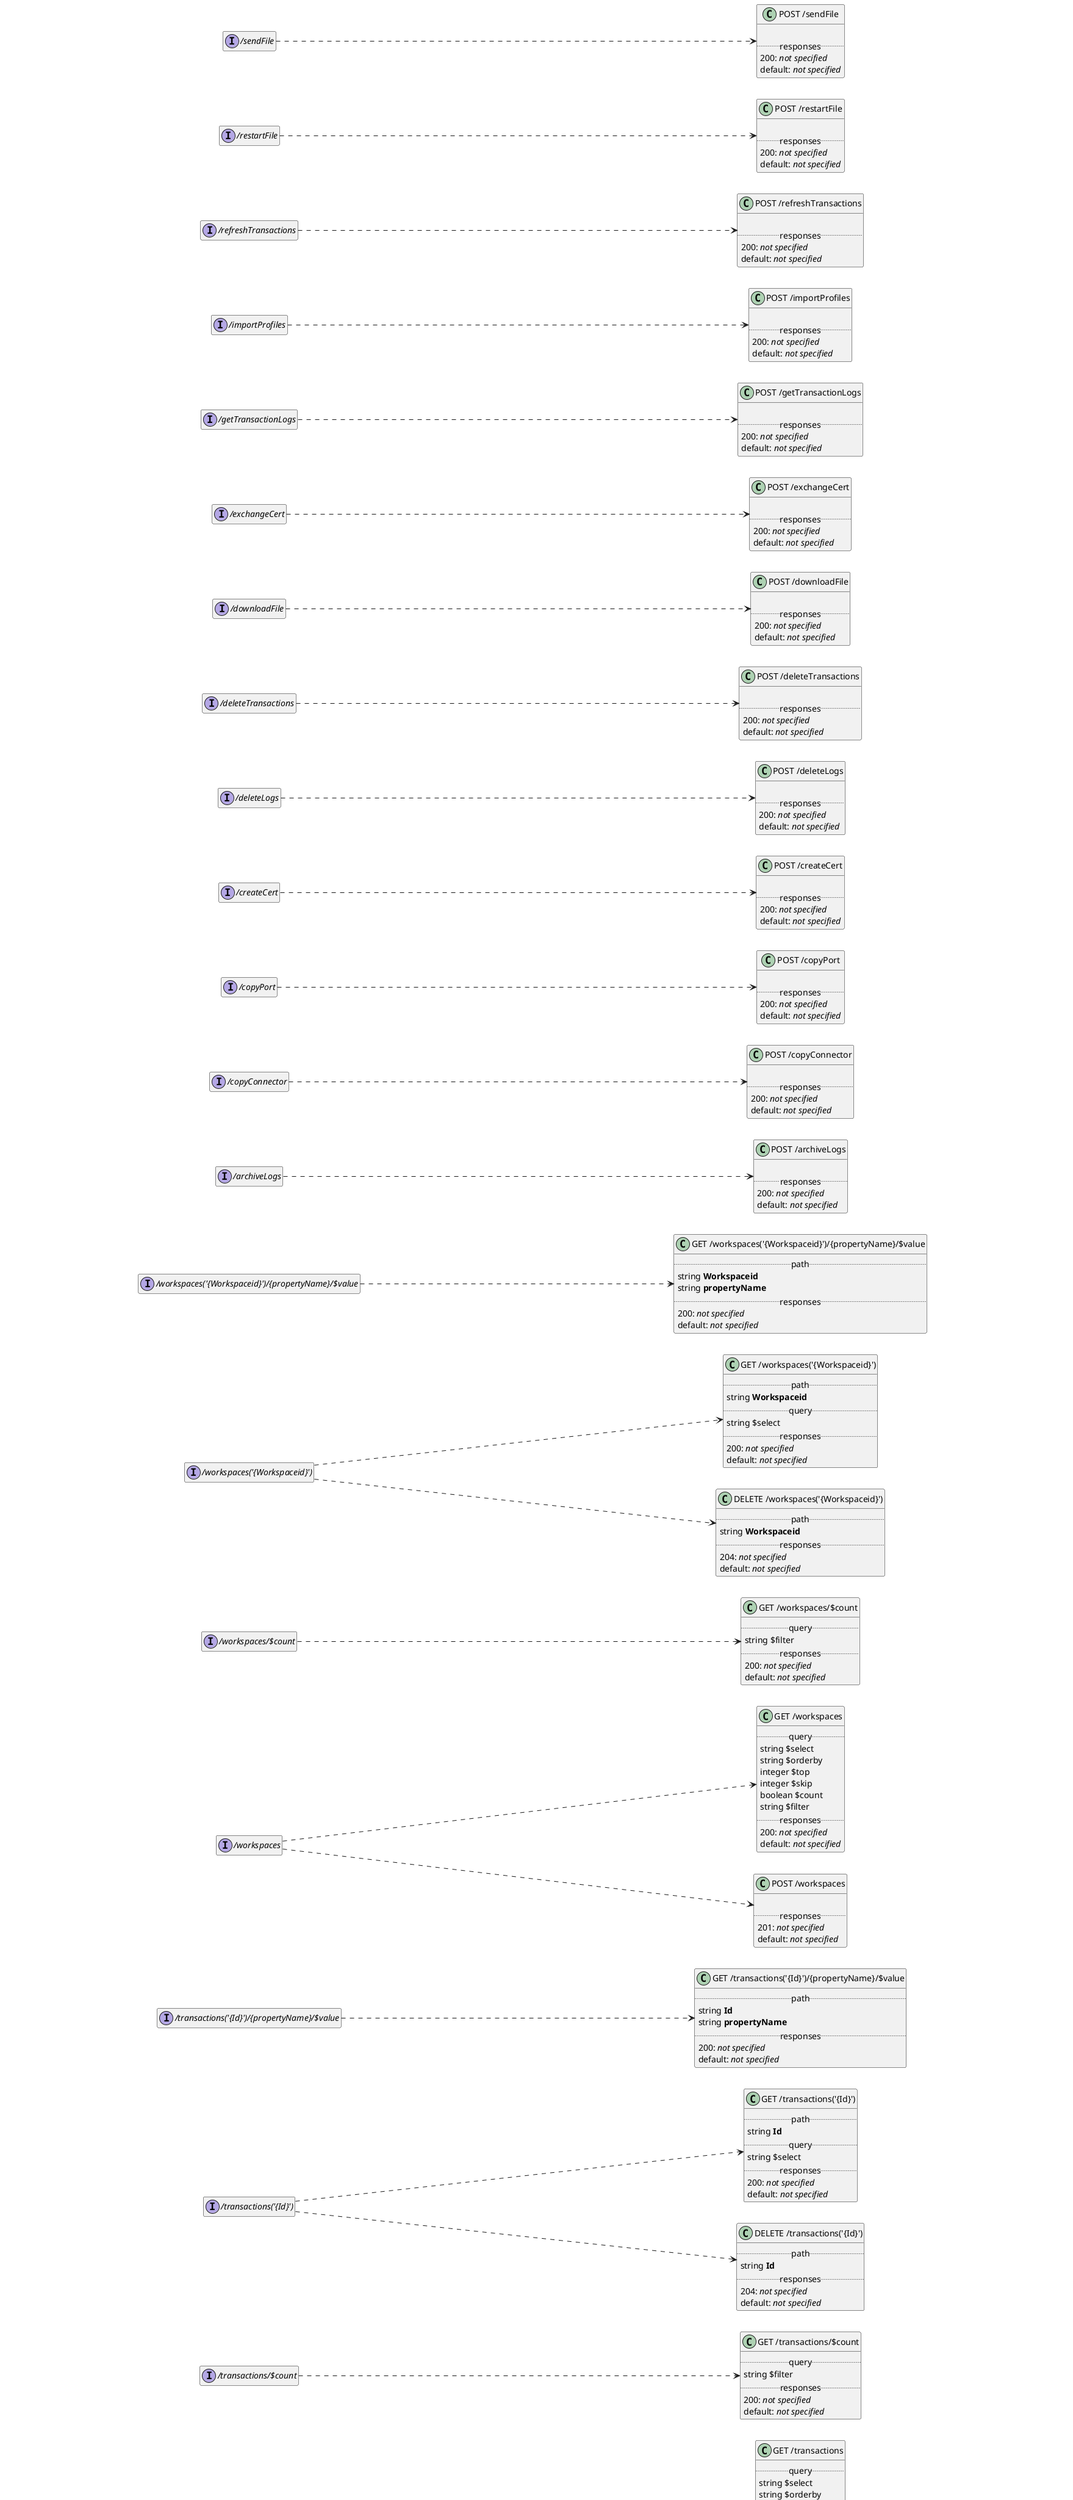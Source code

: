 @startuml
left to right direction
hide empty members
set namespaceSeparator none

interface "/certificates" {
}

class "GET /certificates" {
.. query ..
{field} string $select
{field} string $orderby
{field} integer $top
{field} integer $skip
{field} boolean $count
{field} string $filter
.. responses ..
200: {field} <i>not specified</i> 
default: {field} <i>not specified</i> 
}



class "POST /certificates" {

.. responses ..
201: {field} <i>not specified</i> 
default: {field} <i>not specified</i> 
}



"/certificates" ..> "GET /certificates"
"/certificates" ..> "POST /certificates"



interface "/certificates/$count" {
}

class "GET /certificates/$count" {
.. query ..
{field} string $filter
.. responses ..
200: {field} <i>not specified</i> 
default: {field} <i>not specified</i> 
}



"/certificates/$count" ..> "GET /certificates/$count"



interface "/certificates('{Name}')" {
}

class "GET /certificates('{Name}')" {
.. path ..
{field} string <b>Name</b>
.. query ..
{field} string $select
.. responses ..
200: {field} <i>not specified</i> 
default: {field} <i>not specified</i> 
}



class "DELETE /certificates('{Name}')" {
.. path ..
{field} string <b>Name</b>
.. responses ..
204: {field} <i>not specified</i> 
default: {field} <i>not specified</i> 
}



"/certificates('{Name}')" ..> "DELETE /certificates('{Name}')"
"/certificates('{Name}')" ..> "GET /certificates('{Name}')"



interface "/certificates('{Name}')/{propertyName}/$value" {
}

class "GET /certificates('{Name}')/{propertyName}/$value" {
.. path ..
{field} string <b>Name</b>
{field} string <b>propertyName</b>
.. responses ..
200: {field} <i>not specified</i> 
default: {field} <i>not specified</i> 
}



"/certificates('{Name}')/{propertyName}/$value" ..> "GET /certificates('{Name}')/{propertyName}/$value"



interface "/connectors" {
}

class "GET /connectors" {
.. query ..
{field} string $select
{field} string $orderby
{field} integer $top
{field} integer $skip
{field} boolean $count
{field} string $filter
.. responses ..
200: {field} <i>not specified</i> 
default: {field} <i>not specified</i> 
}



class "POST /connectors" {

.. responses ..
201: {field} <i>not specified</i> 
default: {field} <i>not specified</i> 
}



"/connectors" ..> "GET /connectors"
"/connectors" ..> "POST /connectors"



interface "/connectors/$count" {
}

class "GET /connectors/$count" {
.. query ..
{field} string $filter
.. responses ..
200: {field} <i>not specified</i> 
default: {field} <i>not specified</i> 
}



"/connectors/$count" ..> "GET /connectors/$count"



interface "/connectors('{ConnectorId}')" {
}

class "GET /connectors('{ConnectorId}')" {
.. path ..
{field} string <b>ConnectorId</b>
.. query ..
{field} string $select
.. responses ..
200: {field} <i>not specified</i> 
default: {field} <i>not specified</i> 
}



class "PUT /connectors('{ConnectorId}')" {
.. path ..
{field} string <b>ConnectorId</b>
.. responses ..
200: {field} <i>not specified</i> 
204: {field} <i>not specified</i> 
default: {field} <i>not specified</i> 
}



class "DELETE /connectors('{ConnectorId}')" {
.. path ..
{field} string <b>ConnectorId</b>
.. responses ..
204: {field} <i>not specified</i> 
default: {field} <i>not specified</i> 
}



"/connectors('{ConnectorId}')" ..> "DELETE /connectors('{ConnectorId}')"
"/connectors('{ConnectorId}')" ..> "GET /connectors('{ConnectorId}')"
"/connectors('{ConnectorId}')" ..> "PUT /connectors('{ConnectorId}')"



interface "/connectors('{ConnectorId}')/{propertyName}/$value" {
}

class "GET /connectors('{ConnectorId}')/{propertyName}/$value" {
.. path ..
{field} string <b>ConnectorId</b>
{field} string <b>propertyName</b>
.. responses ..
200: {field} <i>not specified</i> 
default: {field} <i>not specified</i> 
}



"/connectors('{ConnectorId}')/{propertyName}/$value" ..> "GET /connectors('{ConnectorId}')/{propertyName}/$value"



interface "/files" {
}

class "GET /files" {
.. query ..
{field} string $select
{field} string $orderby
{field} integer $top
{field} integer $skip
{field} boolean $count
{field} string $filter
.. responses ..
200: {field} <i>not specified</i> 
default: {field} <i>not specified</i> 
}



class "POST /files" {

.. responses ..
201: {field} <i>not specified</i> 
default: {field} <i>not specified</i> 
}



"/files" ..> "GET /files"
"/files" ..> "POST /files"



interface "/files/$count" {
}

class "GET /files/$count" {
.. query ..
{field} string $filter
.. responses ..
200: {field} <i>not specified</i> 
default: {field} <i>not specified</i> 
}



"/files/$count" ..> "GET /files/$count"



interface "/files(ConnectorId='{ConnectorId}',Folder='{Folder}',Filename='{Filename}',MessageId='{MessageId}')" {
}

class "GET /files(ConnectorId='{ConnectorId}',Folder='{Folder}',Filename='{Filename}',MessageId='{MessageId}')" {
.. path ..
{field} string <b>ConnectorId</b>
{field} string <b>Folder</b>
{field} string <b>Filename</b>
{field} string <b>MessageId</b>
.. query ..
{field} string $select
.. responses ..
200: {field} <i>not specified</i> 
default: {field} <i>not specified</i> 
}



class "PUT /files(ConnectorId='{ConnectorId}',Folder='{Folder}',Filename='{Filename}',MessageId='{MessageId}')" {
.. path ..
{field} string <b>ConnectorId</b>
{field} string <b>Folder</b>
{field} string <b>Filename</b>
{field} string <b>MessageId</b>
.. responses ..
200: {field} <i>not specified</i> 
204: {field} <i>not specified</i> 
default: {field} <i>not specified</i> 
}



class "DELETE /files(ConnectorId='{ConnectorId}',Folder='{Folder}',Filename='{Filename}',MessageId='{MessageId}')" {
.. path ..
{field} string <b>ConnectorId</b>
{field} string <b>Folder</b>
{field} string <b>Filename</b>
{field} string <b>MessageId</b>
.. responses ..
204: {field} <i>not specified</i> 
default: {field} <i>not specified</i> 
}



"/files(ConnectorId='{ConnectorId}',Folder='{Folder}',Filename='{Filename}',MessageId='{MessageId}')" ..> "DELETE /files(ConnectorId='{ConnectorId}',Folder='{Folder}',Filename='{Filename}',MessageId='{MessageId}')"
"/files(ConnectorId='{ConnectorId}',Folder='{Folder}',Filename='{Filename}',MessageId='{MessageId}')" ..> "GET /files(ConnectorId='{ConnectorId}',Folder='{Folder}',Filename='{Filename}',MessageId='{MessageId}')"
"/files(ConnectorId='{ConnectorId}',Folder='{Folder}',Filename='{Filename}',MessageId='{MessageId}')" ..> "PUT /files(ConnectorId='{ConnectorId}',Folder='{Folder}',Filename='{Filename}',MessageId='{MessageId}')"



interface "/files(ConnectorId='{ConnectorId}',Folder='{Folder}',Filename='{Filename}',MessageId='{MessageId}')/{propertyName}/$value" {
}

class "GET /files(ConnectorId='{ConnectorId}',Folder='{Folder}',Filename='{Filename}',MessageId='{MessageId}')/{propertyName}/$value" {
.. path ..
{field} string <b>ConnectorId</b>
{field} string <b>Folder</b>
{field} string <b>Filename</b>
{field} string <b>MessageId</b>
{field} string <b>propertyName</b>
.. responses ..
200: {field} <i>not specified</i> 
default: {field} <i>not specified</i> 
}



"/files(ConnectorId='{ConnectorId}',Folder='{Folder}',Filename='{Filename}',MessageId='{MessageId}')/{propertyName}/$value" ..> "GET /files(ConnectorId='{ConnectorId}',Folder='{Folder}',Filename='{Filename}',MessageId='{MessageId}')/{propertyName}/$value"



interface "/logs" {
}

class "GET /logs" {
.. query ..
{field} string $select
{field} string $orderby
{field} integer $top
{field} integer $skip
{field} boolean $count
{field} string $filter
.. responses ..
200: {field} <i>not specified</i> 
default: {field} <i>not specified</i> 
}



"/logs" ..> "GET /logs"



interface "/logs/$count" {
}

class "GET /logs/$count" {
.. query ..
{field} string $filter
.. responses ..
200: {field} <i>not specified</i> 
default: {field} <i>not specified</i> 
}



"/logs/$count" ..> "GET /logs/$count"



interface "/logs('{Id}')" {
}

class "GET /logs('{Id}')" {
.. path ..
{field} string <b>Id</b>
.. query ..
{field} string $select
.. responses ..
200: {field} <i>not specified</i> 
default: {field} <i>not specified</i> 
}



"/logs('{Id}')" ..> "GET /logs('{Id}')"



interface "/logs('{Id}')/{propertyName}/$value" {
}

class "GET /logs('{Id}')/{propertyName}/$value" {
.. path ..
{field} string <b>Id</b>
{field} string <b>propertyName</b>
.. responses ..
200: {field} <i>not specified</i> 
default: {field} <i>not specified</i> 
}



"/logs('{Id}')/{propertyName}/$value" ..> "GET /logs('{Id}')/{propertyName}/$value"



interface "/ports" {
}

class "GET /ports" {
.. query ..
{field} string $select
{field} string $orderby
{field} integer $top
{field} integer $skip
{field} boolean $count
{field} string $filter
.. responses ..
200: {field} <i>not specified</i> 
default: {field} <i>not specified</i> 
}



class "POST /ports" {

.. responses ..
201: {field} <i>not specified</i> 
default: {field} <i>not specified</i> 
}



"/ports" ..> "GET /ports"
"/ports" ..> "POST /ports"



interface "/ports/$count" {
}

class "GET /ports/$count" {
.. query ..
{field} string $filter
.. responses ..
200: {field} <i>not specified</i> 
default: {field} <i>not specified</i> 
}



"/ports/$count" ..> "GET /ports/$count"



interface "/ports('{PortId}')" {
}

class "GET /ports('{PortId}')" {
.. path ..
{field} string <b>PortId</b>
.. query ..
{field} string $select
.. responses ..
200: {field} <i>not specified</i> 
default: {field} <i>not specified</i> 
}



class "PUT /ports('{PortId}')" {
.. path ..
{field} string <b>PortId</b>
.. responses ..
200: {field} <i>not specified</i> 
204: {field} <i>not specified</i> 
default: {field} <i>not specified</i> 
}



class "DELETE /ports('{PortId}')" {
.. path ..
{field} string <b>PortId</b>
.. responses ..
204: {field} <i>not specified</i> 
default: {field} <i>not specified</i> 
}



"/ports('{PortId}')" ..> "DELETE /ports('{PortId}')"
"/ports('{PortId}')" ..> "GET /ports('{PortId}')"
"/ports('{PortId}')" ..> "PUT /ports('{PortId}')"



interface "/ports('{PortId}')/{propertyName}/$value" {
}

class "GET /ports('{PortId}')/{propertyName}/$value" {
.. path ..
{field} string <b>PortId</b>
{field} string <b>propertyName</b>
.. responses ..
200: {field} <i>not specified</i> 
default: {field} <i>not specified</i> 
}



"/ports('{PortId}')/{propertyName}/$value" ..> "GET /ports('{PortId}')/{propertyName}/$value"



interface "/profile" {
}

class "GET /profile" {
.. query ..
{field} string $select
{field} string $orderby
{field} integer $top
{field} integer $skip
{field} boolean $count
{field} string $filter
.. responses ..
200: {field} <i>not specified</i> 
default: {field} <i>not specified</i> 
}



class "PUT /profile" {

.. responses ..
204: {field} <i>not specified</i> 
default: {field} <i>not specified</i> 
}



"/profile" ..> "GET /profile"
"/profile" ..> "PUT /profile"



interface "/profile/$count" {
}

class "GET /profile/$count" {
.. query ..
{field} string $filter
.. responses ..
200: {field} <i>not specified</i> 
default: {field} <i>not specified</i> 
}



"/profile/$count" ..> "GET /profile/$count"



interface "/requests" {
}

class "GET /requests" {
.. query ..
{field} string $select
{field} string $orderby
{field} integer $top
{field} integer $skip
{field} boolean $count
{field} string $filter
.. responses ..
200: {field} <i>not specified</i> 
default: {field} <i>not specified</i> 
}



"/requests" ..> "GET /requests"



interface "/requests/$count" {
}

class "GET /requests/$count" {
.. query ..
{field} string $filter
.. responses ..
200: {field} <i>not specified</i> 
default: {field} <i>not specified</i> 
}



"/requests/$count" ..> "GET /requests/$count"



interface "/requests('{Id}')" {
}

class "GET /requests('{Id}')" {
.. path ..
{field} string <b>Id</b>
.. query ..
{field} string $select
.. responses ..
200: {field} <i>not specified</i> 
default: {field} <i>not specified</i> 
}



"/requests('{Id}')" ..> "GET /requests('{Id}')"



interface "/requests('{Id}')/{propertyName}/$value" {
}

class "GET /requests('{Id}')/{propertyName}/$value" {
.. path ..
{field} string <b>Id</b>
{field} string <b>propertyName</b>
.. responses ..
200: {field} <i>not specified</i> 
default: {field} <i>not specified</i> 
}



"/requests('{Id}')/{propertyName}/$value" ..> "GET /requests('{Id}')/{propertyName}/$value"



interface "/transactions" {
}

class "GET /transactions" {
.. query ..
{field} string $select
{field} string $orderby
{field} integer $top
{field} integer $skip
{field} boolean $count
{field} string $filter
.. responses ..
200: {field} <i>not specified</i> 
default: {field} <i>not specified</i> 
}



"/transactions" ..> "GET /transactions"



interface "/transactions/$count" {
}

class "GET /transactions/$count" {
.. query ..
{field} string $filter
.. responses ..
200: {field} <i>not specified</i> 
default: {field} <i>not specified</i> 
}



"/transactions/$count" ..> "GET /transactions/$count"



interface "/transactions('{Id}')" {
}

class "GET /transactions('{Id}')" {
.. path ..
{field} string <b>Id</b>
.. query ..
{field} string $select
.. responses ..
200: {field} <i>not specified</i> 
default: {field} <i>not specified</i> 
}



class "DELETE /transactions('{Id}')" {
.. path ..
{field} string <b>Id</b>
.. responses ..
204: {field} <i>not specified</i> 
default: {field} <i>not specified</i> 
}



"/transactions('{Id}')" ..> "DELETE /transactions('{Id}')"
"/transactions('{Id}')" ..> "GET /transactions('{Id}')"



interface "/transactions('{Id}')/{propertyName}/$value" {
}

class "GET /transactions('{Id}')/{propertyName}/$value" {
.. path ..
{field} string <b>Id</b>
{field} string <b>propertyName</b>
.. responses ..
200: {field} <i>not specified</i> 
default: {field} <i>not specified</i> 
}



"/transactions('{Id}')/{propertyName}/$value" ..> "GET /transactions('{Id}')/{propertyName}/$value"



interface "/workspaces" {
}

class "GET /workspaces" {
.. query ..
{field} string $select
{field} string $orderby
{field} integer $top
{field} integer $skip
{field} boolean $count
{field} string $filter
.. responses ..
200: {field} <i>not specified</i> 
default: {field} <i>not specified</i> 
}



class "POST /workspaces" {

.. responses ..
201: {field} <i>not specified</i> 
default: {field} <i>not specified</i> 
}



"/workspaces" ..> "GET /workspaces"
"/workspaces" ..> "POST /workspaces"



interface "/workspaces/$count" {
}

class "GET /workspaces/$count" {
.. query ..
{field} string $filter
.. responses ..
200: {field} <i>not specified</i> 
default: {field} <i>not specified</i> 
}



"/workspaces/$count" ..> "GET /workspaces/$count"



interface "/workspaces('{Workspaceid}')" {
}

class "GET /workspaces('{Workspaceid}')" {
.. path ..
{field} string <b>Workspaceid</b>
.. query ..
{field} string $select
.. responses ..
200: {field} <i>not specified</i> 
default: {field} <i>not specified</i> 
}



class "DELETE /workspaces('{Workspaceid}')" {
.. path ..
{field} string <b>Workspaceid</b>
.. responses ..
204: {field} <i>not specified</i> 
default: {field} <i>not specified</i> 
}



"/workspaces('{Workspaceid}')" ..> "DELETE /workspaces('{Workspaceid}')"
"/workspaces('{Workspaceid}')" ..> "GET /workspaces('{Workspaceid}')"



interface "/workspaces('{Workspaceid}')/{propertyName}/$value" {
}

class "GET /workspaces('{Workspaceid}')/{propertyName}/$value" {
.. path ..
{field} string <b>Workspaceid</b>
{field} string <b>propertyName</b>
.. responses ..
200: {field} <i>not specified</i> 
default: {field} <i>not specified</i> 
}



"/workspaces('{Workspaceid}')/{propertyName}/$value" ..> "GET /workspaces('{Workspaceid}')/{propertyName}/$value"



interface "/archiveLogs" {
}

class "POST /archiveLogs" {

.. responses ..
200: {field} <i>not specified</i> 
default: {field} <i>not specified</i> 
}



"/archiveLogs" ..> "POST /archiveLogs"



interface "/copyConnector" {
}

class "POST /copyConnector" {

.. responses ..
200: {field} <i>not specified</i> 
default: {field} <i>not specified</i> 
}



"/copyConnector" ..> "POST /copyConnector"



interface "/copyPort" {
}

class "POST /copyPort" {

.. responses ..
200: {field} <i>not specified</i> 
default: {field} <i>not specified</i> 
}



"/copyPort" ..> "POST /copyPort"



interface "/createCert" {
}

class "POST /createCert" {

.. responses ..
200: {field} <i>not specified</i> 
default: {field} <i>not specified</i> 
}



"/createCert" ..> "POST /createCert"



interface "/deleteLogs" {
}

class "POST /deleteLogs" {

.. responses ..
200: {field} <i>not specified</i> 
default: {field} <i>not specified</i> 
}



"/deleteLogs" ..> "POST /deleteLogs"



interface "/deleteTransactions" {
}

class "POST /deleteTransactions" {

.. responses ..
200: {field} <i>not specified</i> 
default: {field} <i>not specified</i> 
}



"/deleteTransactions" ..> "POST /deleteTransactions"



interface "/downloadFile" {
}

class "POST /downloadFile" {

.. responses ..
200: {field} <i>not specified</i> 
default: {field} <i>not specified</i> 
}



"/downloadFile" ..> "POST /downloadFile"



interface "/exchangeCert" {
}

class "POST /exchangeCert" {

.. responses ..
200: {field} <i>not specified</i> 
default: {field} <i>not specified</i> 
}



"/exchangeCert" ..> "POST /exchangeCert"



interface "/getTransactionLogs" {
}

class "POST /getTransactionLogs" {

.. responses ..
200: {field} <i>not specified</i> 
default: {field} <i>not specified</i> 
}



"/getTransactionLogs" ..> "POST /getTransactionLogs"



interface "/importProfiles" {
}

class "POST /importProfiles" {

.. responses ..
200: {field} <i>not specified</i> 
default: {field} <i>not specified</i> 
}



"/importProfiles" ..> "POST /importProfiles"



interface "/refreshTransactions" {
}

class "POST /refreshTransactions" {

.. responses ..
200: {field} <i>not specified</i> 
default: {field} <i>not specified</i> 
}



"/refreshTransactions" ..> "POST /refreshTransactions"



interface "/restartFile" {
}

class "POST /restartFile" {

.. responses ..
200: {field} <i>not specified</i> 
default: {field} <i>not specified</i> 
}



"/restartFile" ..> "POST /restartFile"



interface "/sendFile" {
}

class "POST /sendFile" {

.. responses ..
200: {field} <i>not specified</i> 
default: {field} <i>not specified</i> 
}



"/sendFile" ..> "POST /sendFile"



@enduml
